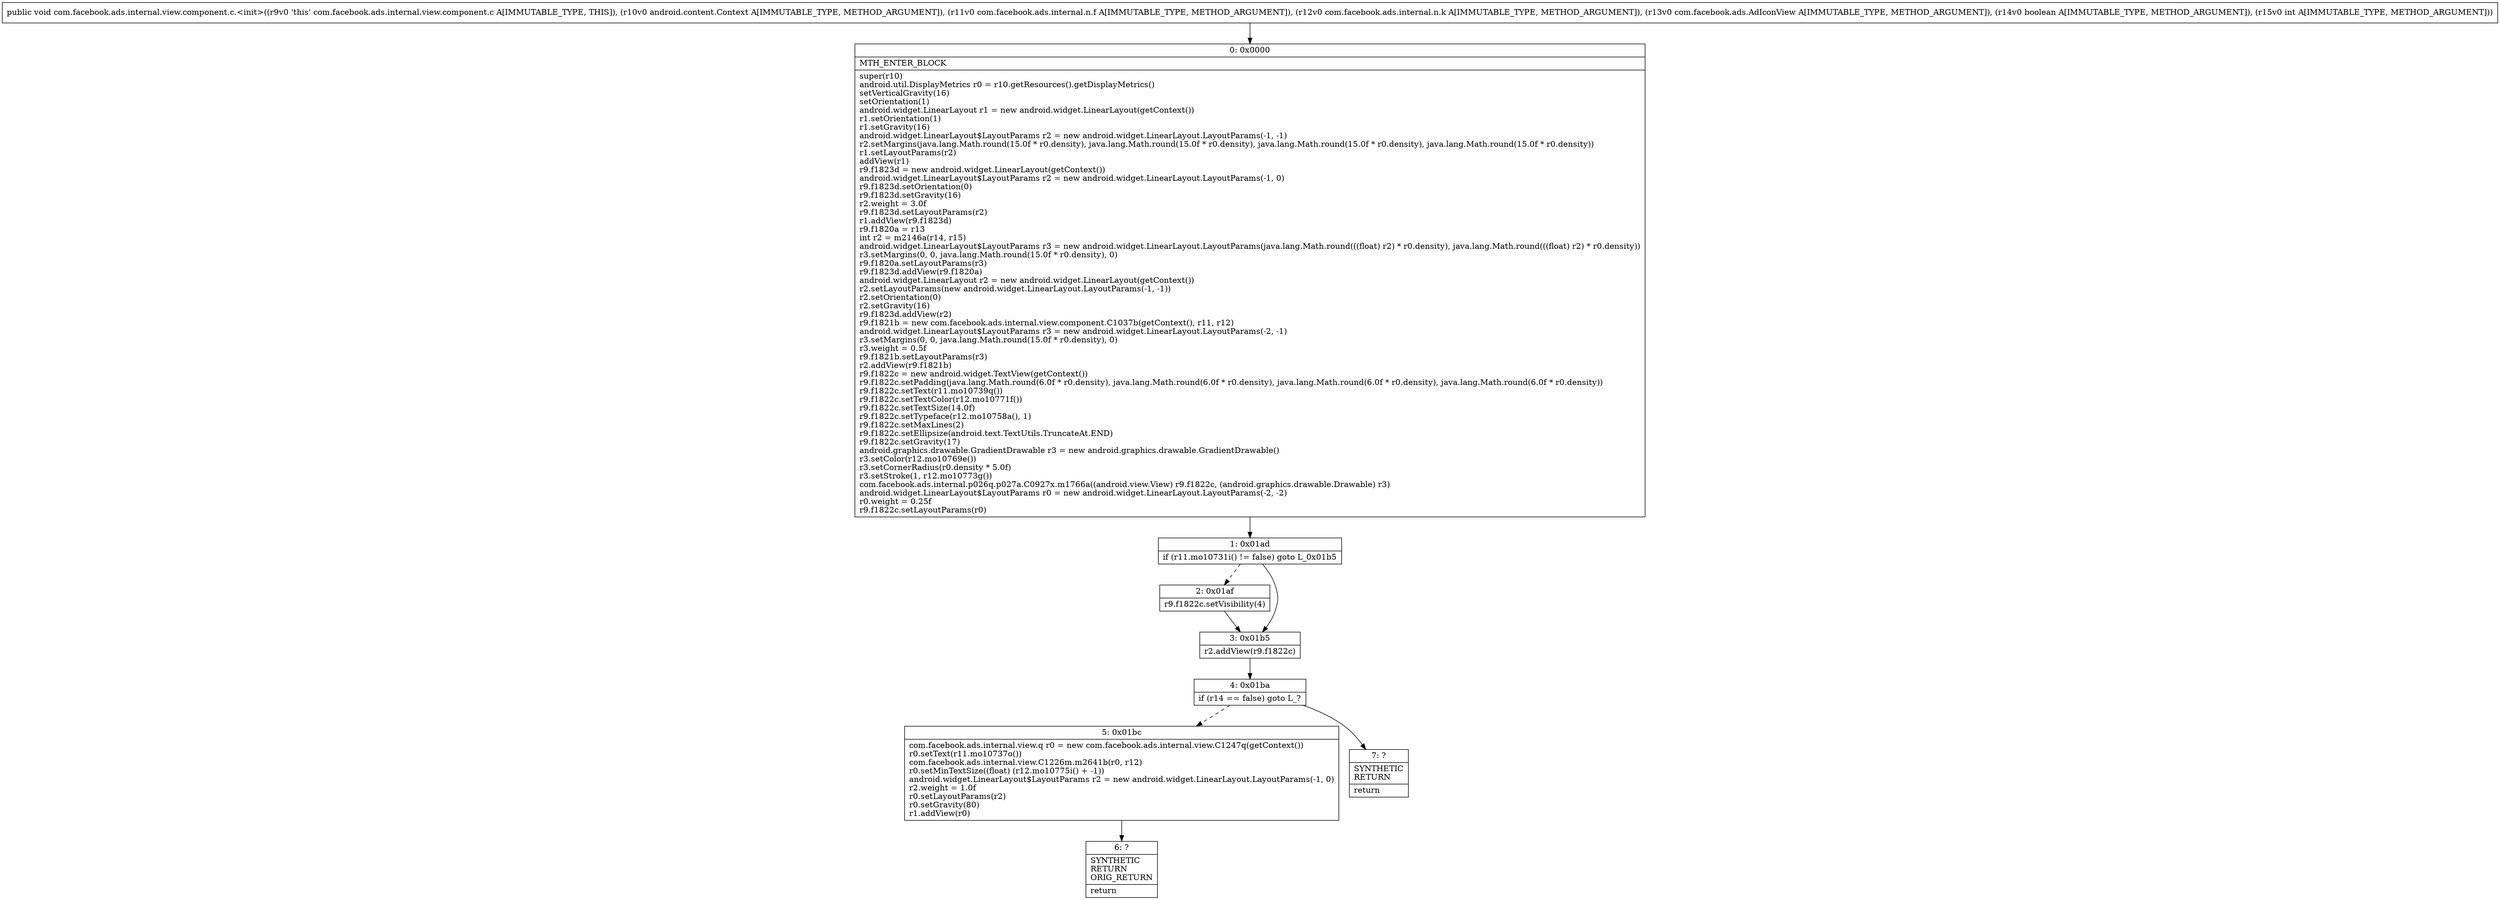 digraph "CFG forcom.facebook.ads.internal.view.component.c.\<init\>(Landroid\/content\/Context;Lcom\/facebook\/ads\/internal\/n\/f;Lcom\/facebook\/ads\/internal\/n\/k;Lcom\/facebook\/ads\/AdIconView;ZI)V" {
Node_0 [shape=record,label="{0\:\ 0x0000|MTH_ENTER_BLOCK\l|super(r10)\landroid.util.DisplayMetrics r0 = r10.getResources().getDisplayMetrics()\lsetVerticalGravity(16)\lsetOrientation(1)\landroid.widget.LinearLayout r1 = new android.widget.LinearLayout(getContext())\lr1.setOrientation(1)\lr1.setGravity(16)\landroid.widget.LinearLayout$LayoutParams r2 = new android.widget.LinearLayout.LayoutParams(\-1, \-1)\lr2.setMargins(java.lang.Math.round(15.0f * r0.density), java.lang.Math.round(15.0f * r0.density), java.lang.Math.round(15.0f * r0.density), java.lang.Math.round(15.0f * r0.density))\lr1.setLayoutParams(r2)\laddView(r1)\lr9.f1823d = new android.widget.LinearLayout(getContext())\landroid.widget.LinearLayout$LayoutParams r2 = new android.widget.LinearLayout.LayoutParams(\-1, 0)\lr9.f1823d.setOrientation(0)\lr9.f1823d.setGravity(16)\lr2.weight = 3.0f\lr9.f1823d.setLayoutParams(r2)\lr1.addView(r9.f1823d)\lr9.f1820a = r13\lint r2 = m2146a(r14, r15)\landroid.widget.LinearLayout$LayoutParams r3 = new android.widget.LinearLayout.LayoutParams(java.lang.Math.round(((float) r2) * r0.density), java.lang.Math.round(((float) r2) * r0.density))\lr3.setMargins(0, 0, java.lang.Math.round(15.0f * r0.density), 0)\lr9.f1820a.setLayoutParams(r3)\lr9.f1823d.addView(r9.f1820a)\landroid.widget.LinearLayout r2 = new android.widget.LinearLayout(getContext())\lr2.setLayoutParams(new android.widget.LinearLayout.LayoutParams(\-1, \-1))\lr2.setOrientation(0)\lr2.setGravity(16)\lr9.f1823d.addView(r2)\lr9.f1821b = new com.facebook.ads.internal.view.component.C1037b(getContext(), r11, r12)\landroid.widget.LinearLayout$LayoutParams r3 = new android.widget.LinearLayout.LayoutParams(\-2, \-1)\lr3.setMargins(0, 0, java.lang.Math.round(15.0f * r0.density), 0)\lr3.weight = 0.5f\lr9.f1821b.setLayoutParams(r3)\lr2.addView(r9.f1821b)\lr9.f1822c = new android.widget.TextView(getContext())\lr9.f1822c.setPadding(java.lang.Math.round(6.0f * r0.density), java.lang.Math.round(6.0f * r0.density), java.lang.Math.round(6.0f * r0.density), java.lang.Math.round(6.0f * r0.density))\lr9.f1822c.setText(r11.mo10739q())\lr9.f1822c.setTextColor(r12.mo10771f())\lr9.f1822c.setTextSize(14.0f)\lr9.f1822c.setTypeface(r12.mo10758a(), 1)\lr9.f1822c.setMaxLines(2)\lr9.f1822c.setEllipsize(android.text.TextUtils.TruncateAt.END)\lr9.f1822c.setGravity(17)\landroid.graphics.drawable.GradientDrawable r3 = new android.graphics.drawable.GradientDrawable()\lr3.setColor(r12.mo10769e())\lr3.setCornerRadius(r0.density * 5.0f)\lr3.setStroke(1, r12.mo10773g())\lcom.facebook.ads.internal.p026q.p027a.C0927x.m1766a((android.view.View) r9.f1822c, (android.graphics.drawable.Drawable) r3)\landroid.widget.LinearLayout$LayoutParams r0 = new android.widget.LinearLayout.LayoutParams(\-2, \-2)\lr0.weight = 0.25f\lr9.f1822c.setLayoutParams(r0)\l}"];
Node_1 [shape=record,label="{1\:\ 0x01ad|if (r11.mo10731i() != false) goto L_0x01b5\l}"];
Node_2 [shape=record,label="{2\:\ 0x01af|r9.f1822c.setVisibility(4)\l}"];
Node_3 [shape=record,label="{3\:\ 0x01b5|r2.addView(r9.f1822c)\l}"];
Node_4 [shape=record,label="{4\:\ 0x01ba|if (r14 == false) goto L_?\l}"];
Node_5 [shape=record,label="{5\:\ 0x01bc|com.facebook.ads.internal.view.q r0 = new com.facebook.ads.internal.view.C1247q(getContext())\lr0.setText(r11.mo10737o())\lcom.facebook.ads.internal.view.C1226m.m2641b(r0, r12)\lr0.setMinTextSize((float) (r12.mo10775i() + \-1))\landroid.widget.LinearLayout$LayoutParams r2 = new android.widget.LinearLayout.LayoutParams(\-1, 0)\lr2.weight = 1.0f\lr0.setLayoutParams(r2)\lr0.setGravity(80)\lr1.addView(r0)\l}"];
Node_6 [shape=record,label="{6\:\ ?|SYNTHETIC\lRETURN\lORIG_RETURN\l|return\l}"];
Node_7 [shape=record,label="{7\:\ ?|SYNTHETIC\lRETURN\l|return\l}"];
MethodNode[shape=record,label="{public void com.facebook.ads.internal.view.component.c.\<init\>((r9v0 'this' com.facebook.ads.internal.view.component.c A[IMMUTABLE_TYPE, THIS]), (r10v0 android.content.Context A[IMMUTABLE_TYPE, METHOD_ARGUMENT]), (r11v0 com.facebook.ads.internal.n.f A[IMMUTABLE_TYPE, METHOD_ARGUMENT]), (r12v0 com.facebook.ads.internal.n.k A[IMMUTABLE_TYPE, METHOD_ARGUMENT]), (r13v0 com.facebook.ads.AdIconView A[IMMUTABLE_TYPE, METHOD_ARGUMENT]), (r14v0 boolean A[IMMUTABLE_TYPE, METHOD_ARGUMENT]), (r15v0 int A[IMMUTABLE_TYPE, METHOD_ARGUMENT])) }"];
MethodNode -> Node_0;
Node_0 -> Node_1;
Node_1 -> Node_2[style=dashed];
Node_1 -> Node_3;
Node_2 -> Node_3;
Node_3 -> Node_4;
Node_4 -> Node_5[style=dashed];
Node_4 -> Node_7;
Node_5 -> Node_6;
}

